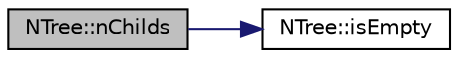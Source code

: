 digraph "NTree::nChilds"
{
 // LATEX_PDF_SIZE
  edge [fontname="Helvetica",fontsize="10",labelfontname="Helvetica",labelfontsize="10"];
  node [fontname="Helvetica",fontsize="10",shape=record];
  rankdir="LR";
  Node1 [label="NTree::nChilds",height=0.2,width=0.4,color="black", fillcolor="grey75", style="filled", fontcolor="black",tooltip=" "];
  Node1 -> Node2 [color="midnightblue",fontsize="10",style="solid"];
  Node2 [label="NTree::isEmpty",height=0.2,width=0.4,color="black", fillcolor="white", style="filled",URL="$class_n_tree.html#af04958be73f20404ce84907cef297435",tooltip=" "];
}
